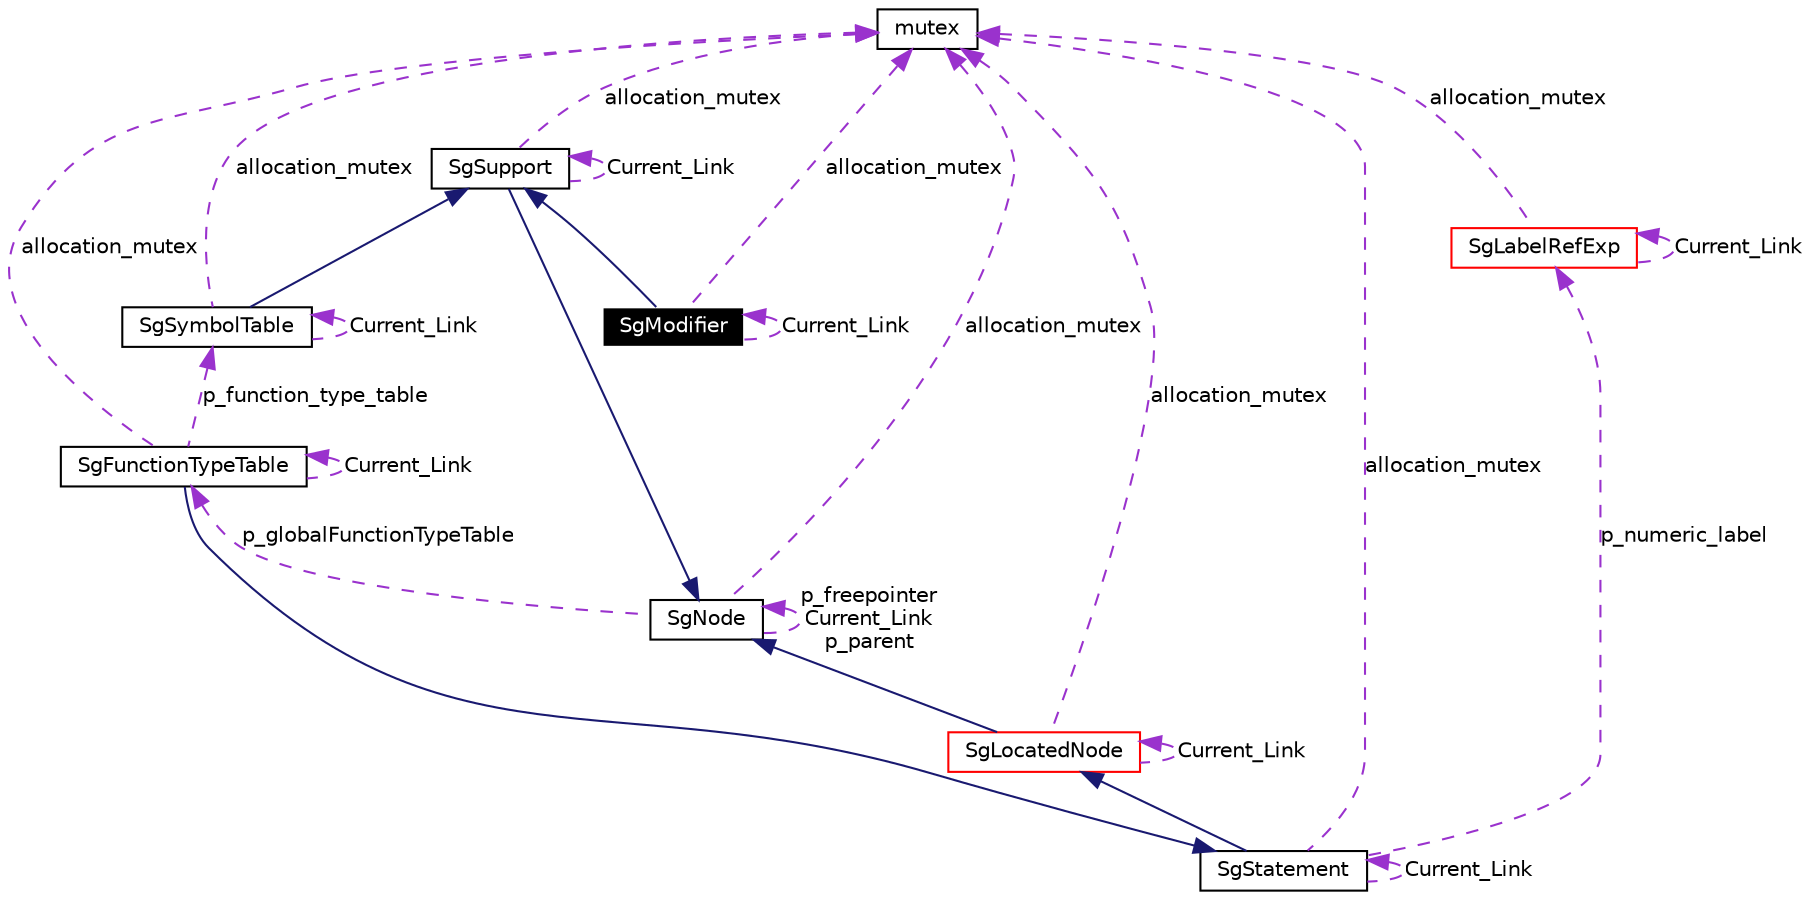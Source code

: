digraph G
{
  edge [fontname="Helvetica",fontsize=10,labelfontname="Helvetica",labelfontsize=10];
  node [fontname="Helvetica",fontsize=10,shape=record];
  Node1 [label="SgModifier",height=0.2,width=0.4,color="white", fillcolor="black", style="filled" fontcolor="white"];
  Node2 -> Node1 [dir=back,color="midnightblue",fontsize=10,style="solid",fontname="Helvetica"];
  Node2 [label="SgSupport",height=0.2,width=0.4,color="black",URL="$classSgSupport.html"];
  Node3 -> Node2 [dir=back,color="midnightblue",fontsize=10,style="solid",fontname="Helvetica"];
  Node3 [label="SgNode",height=0.2,width=0.4,color="black",URL="$classSgNode.html"];
  Node4 -> Node3 [dir=back,color="darkorchid3",fontsize=10,style="dashed",label="p_globalFunctionTypeTable",fontname="Helvetica"];
  Node4 [label="SgFunctionTypeTable",height=0.2,width=0.4,color="black",URL="$classSgFunctionTypeTable.html"];
  Node5 -> Node4 [dir=back,color="midnightblue",fontsize=10,style="solid",fontname="Helvetica"];
  Node5 [label="SgStatement",height=0.2,width=0.4,color="black",URL="$classSgStatement.html"];
  Node6 -> Node5 [dir=back,color="midnightblue",fontsize=10,style="solid",fontname="Helvetica"];
  Node6 [label="SgLocatedNode",height=0.2,width=0.4,color="red",URL="$classSgLocatedNode.html"];
  Node3 -> Node6 [dir=back,color="midnightblue",fontsize=10,style="solid",fontname="Helvetica"];
  Node7 -> Node6 [dir=back,color="darkorchid3",fontsize=10,style="dashed",label="allocation_mutex",fontname="Helvetica"];
  Node7 [label="mutex",height=0.2,width=0.4,color="black",URL="$classmutex.html"];
  Node6 -> Node6 [dir=back,color="darkorchid3",fontsize=10,style="dashed",label="Current_Link",fontname="Helvetica"];
  Node8 -> Node5 [dir=back,color="darkorchid3",fontsize=10,style="dashed",label="p_numeric_label",fontname="Helvetica"];
  Node8 [label="SgLabelRefExp",height=0.2,width=0.4,color="red",URL="$classSgLabelRefExp.html"];
  Node8 -> Node8 [dir=back,color="darkorchid3",fontsize=10,style="dashed",label="Current_Link",fontname="Helvetica"];
  Node7 -> Node8 [dir=back,color="darkorchid3",fontsize=10,style="dashed",label="allocation_mutex",fontname="Helvetica"];
  Node5 -> Node5 [dir=back,color="darkorchid3",fontsize=10,style="dashed",label="Current_Link",fontname="Helvetica"];
  Node7 -> Node5 [dir=back,color="darkorchid3",fontsize=10,style="dashed",label="allocation_mutex",fontname="Helvetica"];
  Node4 -> Node4 [dir=back,color="darkorchid3",fontsize=10,style="dashed",label="Current_Link",fontname="Helvetica"];
  Node7 -> Node4 [dir=back,color="darkorchid3",fontsize=10,style="dashed",label="allocation_mutex",fontname="Helvetica"];
  Node9 -> Node4 [dir=back,color="darkorchid3",fontsize=10,style="dashed",label="p_function_type_table",fontname="Helvetica"];
  Node9 [label="SgSymbolTable",height=0.2,width=0.4,color="black",URL="$classSgSymbolTable.html"];
  Node2 -> Node9 [dir=back,color="midnightblue",fontsize=10,style="solid",fontname="Helvetica"];
  Node7 -> Node9 [dir=back,color="darkorchid3",fontsize=10,style="dashed",label="allocation_mutex",fontname="Helvetica"];
  Node9 -> Node9 [dir=back,color="darkorchid3",fontsize=10,style="dashed",label="Current_Link",fontname="Helvetica"];
  Node3 -> Node3 [dir=back,color="darkorchid3",fontsize=10,style="dashed",label="p_freepointer\nCurrent_Link\np_parent",fontname="Helvetica"];
  Node7 -> Node3 [dir=back,color="darkorchid3",fontsize=10,style="dashed",label="allocation_mutex",fontname="Helvetica"];
  Node7 -> Node2 [dir=back,color="darkorchid3",fontsize=10,style="dashed",label="allocation_mutex",fontname="Helvetica"];
  Node2 -> Node2 [dir=back,color="darkorchid3",fontsize=10,style="dashed",label="Current_Link",fontname="Helvetica"];
  Node7 -> Node1 [dir=back,color="darkorchid3",fontsize=10,style="dashed",label="allocation_mutex",fontname="Helvetica"];
  Node1 -> Node1 [dir=back,color="darkorchid3",fontsize=10,style="dashed",label="Current_Link",fontname="Helvetica"];
}
